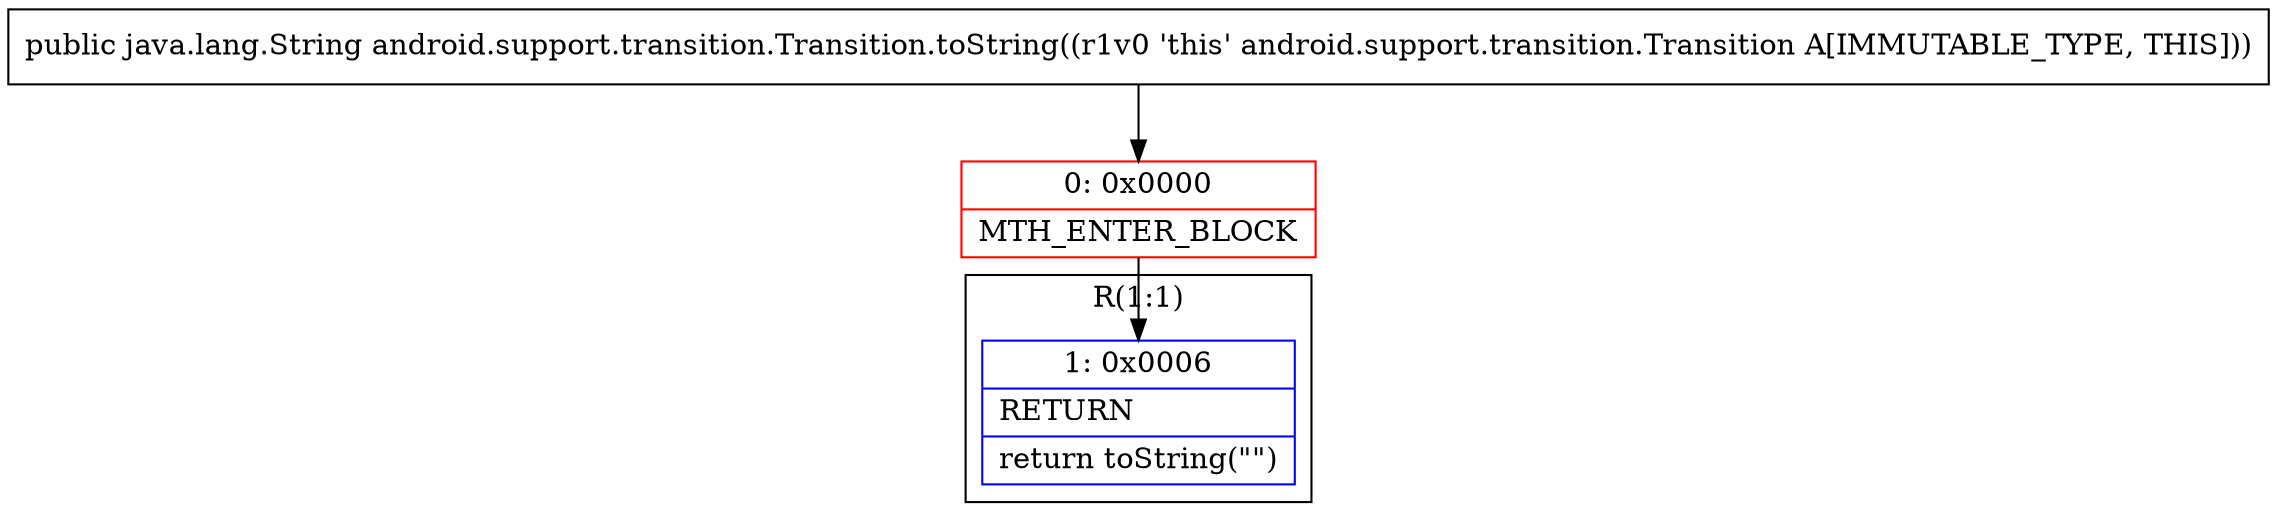 digraph "CFG forandroid.support.transition.Transition.toString()Ljava\/lang\/String;" {
subgraph cluster_Region_1289819312 {
label = "R(1:1)";
node [shape=record,color=blue];
Node_1 [shape=record,label="{1\:\ 0x0006|RETURN\l|return toString(\"\")\l}"];
}
Node_0 [shape=record,color=red,label="{0\:\ 0x0000|MTH_ENTER_BLOCK\l}"];
MethodNode[shape=record,label="{public java.lang.String android.support.transition.Transition.toString((r1v0 'this' android.support.transition.Transition A[IMMUTABLE_TYPE, THIS])) }"];
MethodNode -> Node_0;
Node_0 -> Node_1;
}

